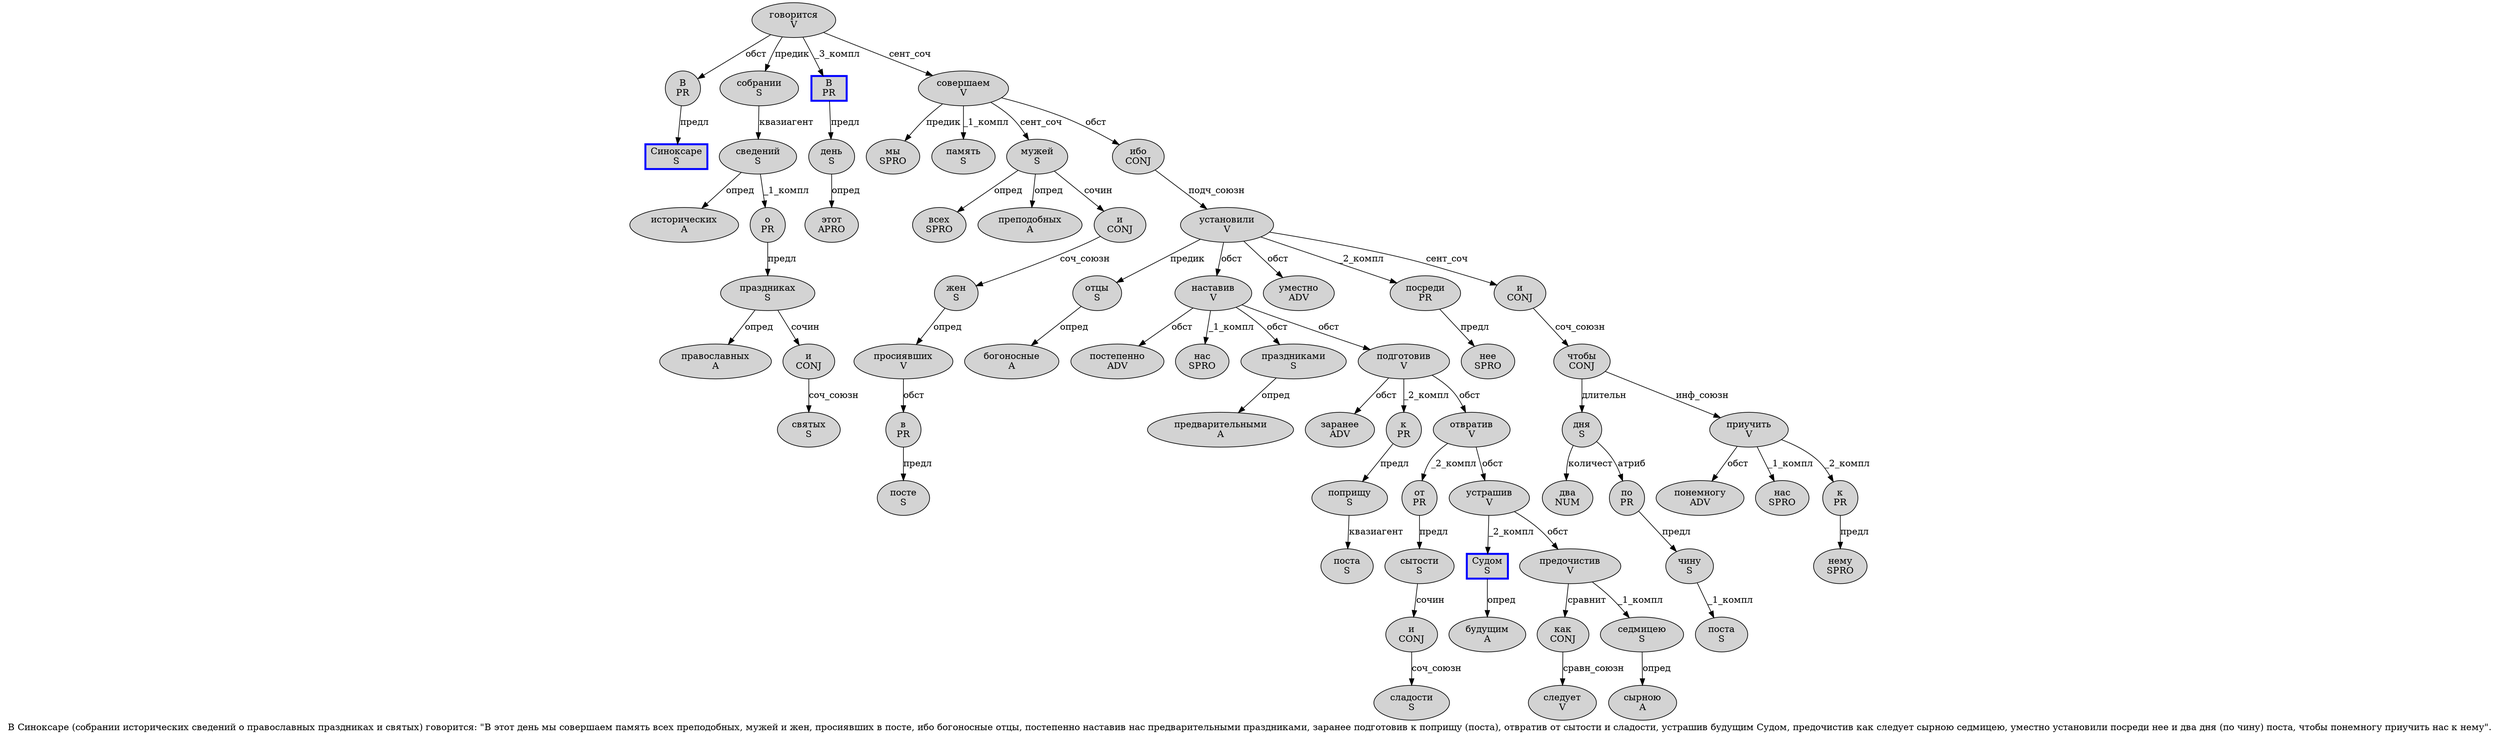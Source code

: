 digraph SENTENCE_1172 {
	graph [label="В Синоксаре (собрании исторических сведений о православных праздниках и святых) говорится: \"В этот день мы совершаем память всех преподобных, мужей и жен, просиявших в посте, ибо богоносные отцы, постепенно наставив нас предварительными праздниками, заранее подготовив к поприщу (поста), отвратив от сытости и сладости, устрашив будущим Судом, предочистив как следует сырною седмицею, уместно установили посреди нее и два дня (по чину) поста, чтобы понемногу приучить нас к нему\"."]
	node [style=filled]
		0 [label="В
PR" color="" fillcolor=lightgray penwidth=1 shape=ellipse]
		1 [label="Синоксаре
S" color=blue fillcolor=lightgray penwidth=3 shape=box]
		3 [label="собрании
S" color="" fillcolor=lightgray penwidth=1 shape=ellipse]
		4 [label="исторических
A" color="" fillcolor=lightgray penwidth=1 shape=ellipse]
		5 [label="сведений
S" color="" fillcolor=lightgray penwidth=1 shape=ellipse]
		6 [label="о
PR" color="" fillcolor=lightgray penwidth=1 shape=ellipse]
		7 [label="православных
A" color="" fillcolor=lightgray penwidth=1 shape=ellipse]
		8 [label="праздниках
S" color="" fillcolor=lightgray penwidth=1 shape=ellipse]
		9 [label="и
CONJ" color="" fillcolor=lightgray penwidth=1 shape=ellipse]
		10 [label="святых
S" color="" fillcolor=lightgray penwidth=1 shape=ellipse]
		12 [label="говорится
V" color="" fillcolor=lightgray penwidth=1 shape=ellipse]
		15 [label="В
PR" color=blue fillcolor=lightgray penwidth=3 shape=box]
		16 [label="этот
APRO" color="" fillcolor=lightgray penwidth=1 shape=ellipse]
		17 [label="день
S" color="" fillcolor=lightgray penwidth=1 shape=ellipse]
		18 [label="мы
SPRO" color="" fillcolor=lightgray penwidth=1 shape=ellipse]
		19 [label="совершаем
V" color="" fillcolor=lightgray penwidth=1 shape=ellipse]
		20 [label="память
S" color="" fillcolor=lightgray penwidth=1 shape=ellipse]
		21 [label="всех
SPRO" color="" fillcolor=lightgray penwidth=1 shape=ellipse]
		22 [label="преподобных
A" color="" fillcolor=lightgray penwidth=1 shape=ellipse]
		24 [label="мужей
S" color="" fillcolor=lightgray penwidth=1 shape=ellipse]
		25 [label="и
CONJ" color="" fillcolor=lightgray penwidth=1 shape=ellipse]
		26 [label="жен
S" color="" fillcolor=lightgray penwidth=1 shape=ellipse]
		28 [label="просиявших
V" color="" fillcolor=lightgray penwidth=1 shape=ellipse]
		29 [label="в
PR" color="" fillcolor=lightgray penwidth=1 shape=ellipse]
		30 [label="посте
S" color="" fillcolor=lightgray penwidth=1 shape=ellipse]
		32 [label="ибо
CONJ" color="" fillcolor=lightgray penwidth=1 shape=ellipse]
		33 [label="богоносные
A" color="" fillcolor=lightgray penwidth=1 shape=ellipse]
		34 [label="отцы
S" color="" fillcolor=lightgray penwidth=1 shape=ellipse]
		36 [label="постепенно
ADV" color="" fillcolor=lightgray penwidth=1 shape=ellipse]
		37 [label="наставив
V" color="" fillcolor=lightgray penwidth=1 shape=ellipse]
		38 [label="нас
SPRO" color="" fillcolor=lightgray penwidth=1 shape=ellipse]
		39 [label="предварительными
A" color="" fillcolor=lightgray penwidth=1 shape=ellipse]
		40 [label="праздниками
S" color="" fillcolor=lightgray penwidth=1 shape=ellipse]
		42 [label="заранее
ADV" color="" fillcolor=lightgray penwidth=1 shape=ellipse]
		43 [label="подготовив
V" color="" fillcolor=lightgray penwidth=1 shape=ellipse]
		44 [label="к
PR" color="" fillcolor=lightgray penwidth=1 shape=ellipse]
		45 [label="поприщу
S" color="" fillcolor=lightgray penwidth=1 shape=ellipse]
		47 [label="поста
S" color="" fillcolor=lightgray penwidth=1 shape=ellipse]
		50 [label="отвратив
V" color="" fillcolor=lightgray penwidth=1 shape=ellipse]
		51 [label="от
PR" color="" fillcolor=lightgray penwidth=1 shape=ellipse]
		52 [label="сытости
S" color="" fillcolor=lightgray penwidth=1 shape=ellipse]
		53 [label="и
CONJ" color="" fillcolor=lightgray penwidth=1 shape=ellipse]
		54 [label="сладости
S" color="" fillcolor=lightgray penwidth=1 shape=ellipse]
		56 [label="устрашив
V" color="" fillcolor=lightgray penwidth=1 shape=ellipse]
		57 [label="будущим
A" color="" fillcolor=lightgray penwidth=1 shape=ellipse]
		58 [label="Судом
S" color=blue fillcolor=lightgray penwidth=3 shape=box]
		60 [label="предочистив
V" color="" fillcolor=lightgray penwidth=1 shape=ellipse]
		61 [label="как
CONJ" color="" fillcolor=lightgray penwidth=1 shape=ellipse]
		62 [label="следует
V" color="" fillcolor=lightgray penwidth=1 shape=ellipse]
		63 [label="сырною
A" color="" fillcolor=lightgray penwidth=1 shape=ellipse]
		64 [label="седмицею
S" color="" fillcolor=lightgray penwidth=1 shape=ellipse]
		66 [label="уместно
ADV" color="" fillcolor=lightgray penwidth=1 shape=ellipse]
		67 [label="установили
V" color="" fillcolor=lightgray penwidth=1 shape=ellipse]
		68 [label="посреди
PR" color="" fillcolor=lightgray penwidth=1 shape=ellipse]
		69 [label="нее
SPRO" color="" fillcolor=lightgray penwidth=1 shape=ellipse]
		70 [label="и
CONJ" color="" fillcolor=lightgray penwidth=1 shape=ellipse]
		71 [label="два
NUM" color="" fillcolor=lightgray penwidth=1 shape=ellipse]
		72 [label="дня
S" color="" fillcolor=lightgray penwidth=1 shape=ellipse]
		74 [label="по
PR" color="" fillcolor=lightgray penwidth=1 shape=ellipse]
		75 [label="чину
S" color="" fillcolor=lightgray penwidth=1 shape=ellipse]
		77 [label="поста
S" color="" fillcolor=lightgray penwidth=1 shape=ellipse]
		79 [label="чтобы
CONJ" color="" fillcolor=lightgray penwidth=1 shape=ellipse]
		80 [label="понемногу
ADV" color="" fillcolor=lightgray penwidth=1 shape=ellipse]
		81 [label="приучить
V" color="" fillcolor=lightgray penwidth=1 shape=ellipse]
		82 [label="нас
SPRO" color="" fillcolor=lightgray penwidth=1 shape=ellipse]
		83 [label="к
PR" color="" fillcolor=lightgray penwidth=1 shape=ellipse]
		84 [label="нему
SPRO" color="" fillcolor=lightgray penwidth=1 shape=ellipse]
			60 -> 61 [label="сравнит"]
			60 -> 64 [label="_1_компл"]
			3 -> 5 [label="квазиагент"]
			40 -> 39 [label="опред"]
			53 -> 54 [label="соч_союзн"]
			72 -> 71 [label="количест"]
			72 -> 74 [label="атриб"]
			0 -> 1 [label="предл"]
			5 -> 4 [label="опред"]
			5 -> 6 [label="_1_компл"]
			19 -> 18 [label="предик"]
			19 -> 20 [label="_1_компл"]
			19 -> 24 [label="сент_соч"]
			19 -> 32 [label="обст"]
			56 -> 58 [label="_2_компл"]
			56 -> 60 [label="обст"]
			6 -> 8 [label="предл"]
			74 -> 75 [label="предл"]
			75 -> 77 [label="_1_компл"]
			68 -> 69 [label="предл"]
			51 -> 52 [label="предл"]
			12 -> 0 [label="обст"]
			12 -> 3 [label="предик"]
			12 -> 15 [label="_3_компл"]
			12 -> 19 [label="сент_соч"]
			28 -> 29 [label="обст"]
			32 -> 67 [label="подч_союзн"]
			17 -> 16 [label="опред"]
			43 -> 42 [label="обст"]
			43 -> 44 [label="_2_компл"]
			43 -> 50 [label="обст"]
			52 -> 53 [label="сочин"]
			67 -> 34 [label="предик"]
			67 -> 37 [label="обст"]
			67 -> 66 [label="обст"]
			67 -> 68 [label="_2_компл"]
			67 -> 70 [label="сент_соч"]
			37 -> 36 [label="обст"]
			37 -> 38 [label="_1_компл"]
			37 -> 40 [label="обст"]
			37 -> 43 [label="обст"]
			61 -> 62 [label="сравн_союзн"]
			70 -> 79 [label="соч_союзн"]
			24 -> 21 [label="опред"]
			24 -> 22 [label="опред"]
			24 -> 25 [label="сочин"]
			9 -> 10 [label="соч_союзн"]
			25 -> 26 [label="соч_союзн"]
			34 -> 33 [label="опред"]
			8 -> 7 [label="опред"]
			8 -> 9 [label="сочин"]
			26 -> 28 [label="опред"]
			44 -> 45 [label="предл"]
			79 -> 72 [label="длительн"]
			79 -> 81 [label="инф_союзн"]
			50 -> 51 [label="_2_компл"]
			50 -> 56 [label="обст"]
			45 -> 47 [label="квазиагент"]
			15 -> 17 [label="предл"]
			29 -> 30 [label="предл"]
			64 -> 63 [label="опред"]
			58 -> 57 [label="опред"]
			83 -> 84 [label="предл"]
			81 -> 80 [label="обст"]
			81 -> 82 [label="_1_компл"]
			81 -> 83 [label="_2_компл"]
}
